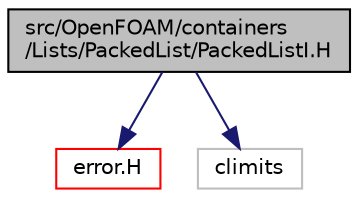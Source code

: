 digraph "src/OpenFOAM/containers/Lists/PackedList/PackedListI.H"
{
  bgcolor="transparent";
  edge [fontname="Helvetica",fontsize="10",labelfontname="Helvetica",labelfontsize="10"];
  node [fontname="Helvetica",fontsize="10",shape=record];
  Node1 [label="src/OpenFOAM/containers\l/Lists/PackedList/PackedListI.H",height=0.2,width=0.4,color="black", fillcolor="grey75", style="filled", fontcolor="black"];
  Node1 -> Node2 [color="midnightblue",fontsize="10",style="solid",fontname="Helvetica"];
  Node2 [label="error.H",height=0.2,width=0.4,color="red",URL="$a07673.html"];
  Node1 -> Node3 [color="midnightblue",fontsize="10",style="solid",fontname="Helvetica"];
  Node3 [label="climits",height=0.2,width=0.4,color="grey75"];
}
